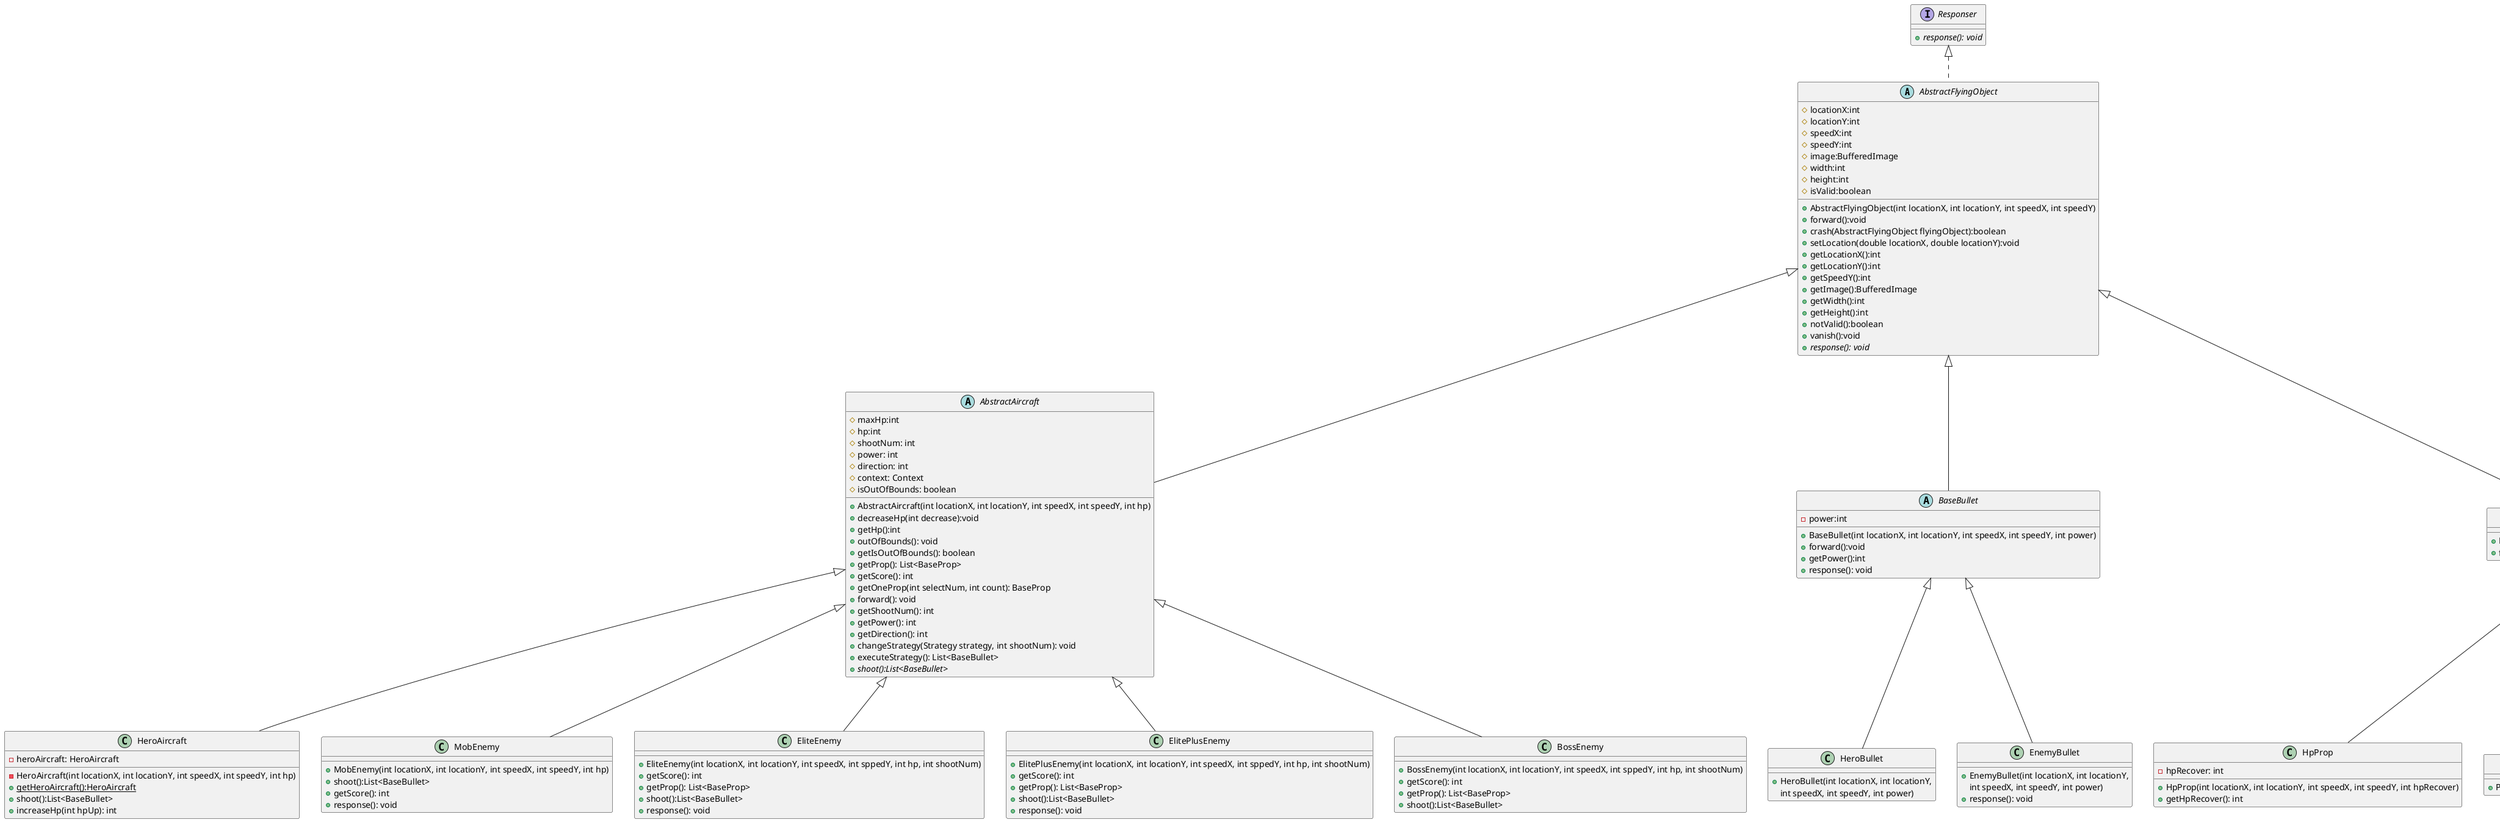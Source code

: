 @startuml
'https://plantuml.com/class-diagram

abstract class AbstractFlyingObject
{
    # locationX:int
    # locationY:int
    # speedX:int
    # speedY:int
    # image:BufferedImage
    # width:int
    # height:int
    # isValid:boolean

    + AbstractFlyingObject(int locationX, int locationY, int speedX, int speedY)
    + forward():void
    + crash(AbstractFlyingObject flyingObject):boolean
    + setLocation(double locationX, double locationY):void
    + getLocationX():int
    + getLocationY():int
    + getSpeedY():int
    + getImage():BufferedImage
    + getWidth():int
    + getHeight():int
    + notValid():boolean
    + vanish():void
    + {abstract} response(): void
}

interface Responser{
    + {abstract} response(): void
}

Responser <|.. AbstractFlyingObject

abstract class AbstractAircraft
{
	# maxHp:int
    # hp:int
    # shootNum: int
    # power: int
    # direction: int
    # context: Context
    # isOutOfBounds: boolean
    + AbstractAircraft(int locationX, int locationY, int speedX, int speedY, int hp)
    + decreaseHp(int decrease):void
    + getHp():int
    + outOfBounds(): void
    + getIsOutOfBounds(): boolean
    + getProp(): List<BaseProp>
    + getScore(): int
    + getOneProp(int selectNum, int count): BaseProp
    + forward(): void
    + getShootNum(): int
    + getPower(): int
    + getDirection(): int
    + changeStrategy(Strategy strategy, int shootNum): void
    + executeStrategy(): List<BaseBullet>
    + {abstract} shoot():List<BaseBullet>
 }


class HeroAircraft {
    - heroAircraft: HeroAircraft
    - HeroAircraft(int locationX, int locationY, int speedX, int speedY, int hp)
    + {static} getHeroAircraft():HeroAircraft
    + shoot():List<BaseBullet>
    + increaseHp(int hpUp): int
}

AbstractAircraft <|-- HeroAircraft

class MobEnemy {
    + MobEnemy(int locationX, int locationY, int speedX, int speedY, int hp)
    + shoot():List<BaseBullet>
    + getScore(): int
    + response(): void
}

AbstractAircraft <|-- MobEnemy

class EliteEnemy {
    + EliteEnemy(int locationX, int locationY, int speedX, int sppedY, int hp, int shootNum)
    + getScore(): int
    + getProp(): List<BaseProp>
    + shoot():List<BaseBullet>
    + response(): void
}

AbstractAircraft <|-- EliteEnemy

class ElitePlusEnemy {
    + ElitePlusEnemy(int locationX, int locationY, int speedX, int sppedY, int hp, int shootNum)
    + getScore(): int
    + getProp(): List<BaseProp>
    + shoot():List<BaseBullet>
    + response(): void
}

AbstractAircraft <|-- ElitePlusEnemy

class BossEnemy {
    + BossEnemy(int locationX, int locationY, int speedX, int sppedY, int hp, int shootNum)
    + getScore(): int
    + getProp(): List<BaseProp>
    + shoot():List<BaseBullet>
}

AbstractAircraft <|-- BossEnemy

abstract class BaseBullet
{
    - power:int
    + BaseBullet(int locationX, int locationY, int speedX, int speedY, int power)
    + forward():void
	+ getPower():int
	+ response(): void
}

class HeroBullet {
    + HeroBullet(int locationX, int locationY,
     int speedX, int speedY, int power)
}

class EnemyBullet {
    + EnemyBullet(int locationX, int locationY,
     int speedX, int speedY, int power)
    + response(): void
}

BaseBullet <|-- HeroBullet
BaseBullet <|-- EnemyBullet

AbstractFlyingObject <|-- AbstractAircraft
AbstractFlyingObject <|-- BaseBullet

abstract class BaseProp {
    + BaseProp(int locationX, int locationY, int speedX, int speedY)
    + forward():void
}

class HpProp {
    - hpRecover: int
    + HpProp(int locationX, int locationY, int speedX, int speedY, int hpRecover)
    + getHpRecover(): int
}

class PowerProp {
    + PowerProp(int locationX, int locationY, int speedX, int speedY)
}

class SuperPowerProp {
    + SuperPowerProp(int locationX, int locationY, int speedX, int speedY)
}

class BoomProp {
    - bomb: boolean
    - responserList: List<AbstractFlyingObject>
    + BoomProp(int locationX, int locationY, int speedX, int speedY)
    + bomb(): void
    + registerAllEnemies(List<AbstractAircraft> allEnemies): void
    + registerAllBullets(List<BaseBullet> allBullets): void
    + notifyResponse(): void
    + checkIsBomb(): void
}

BaseProp <|-- HpProp
BaseProp <|-- PowerProp
BaseProp <|-- SuperPowerProp
BaseProp <|-- BoomProp

AbstractFlyingObject <|-- BaseProp
@enduml